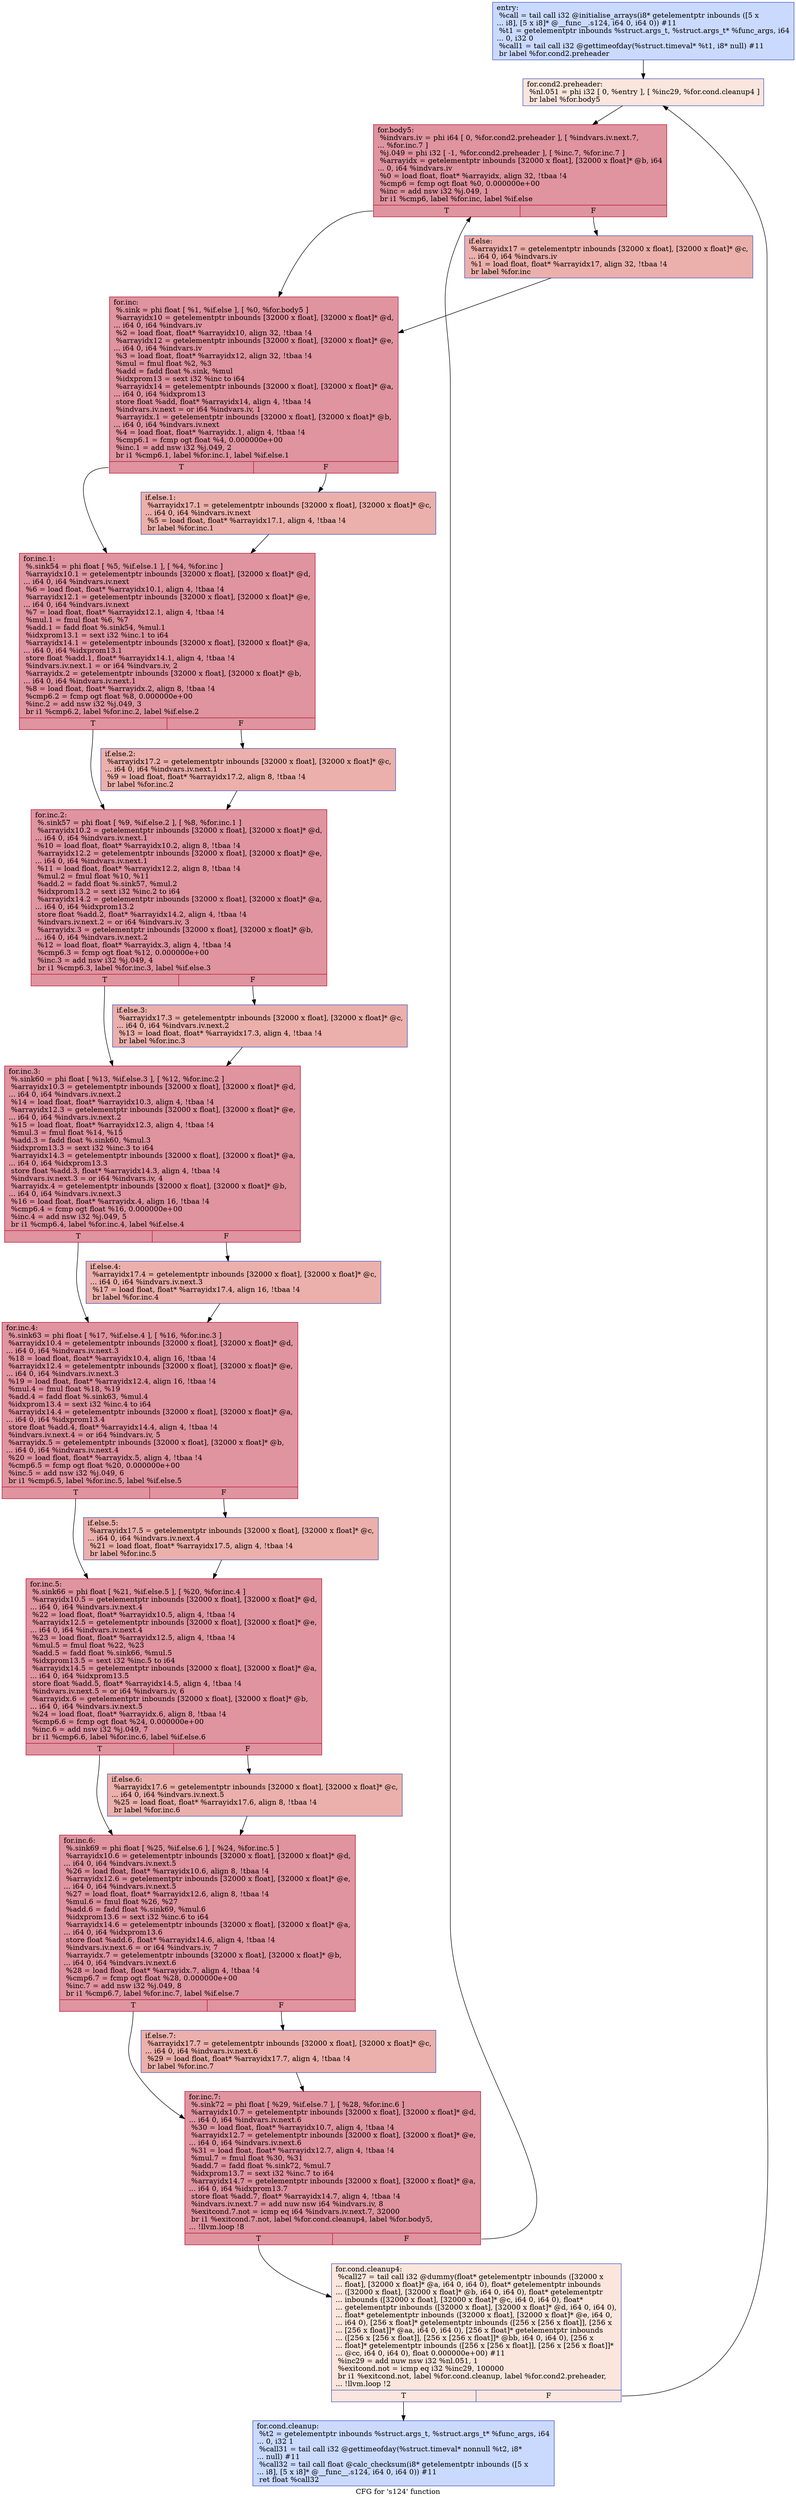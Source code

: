 digraph "CFG for 's124' function" {
	label="CFG for 's124' function";

	Node0x564c93980cc0 [shape=record,color="#3d50c3ff", style=filled, fillcolor="#88abfd70",label="{entry:\l  %call = tail call i32 @initialise_arrays(i8* getelementptr inbounds ([5 x\l... i8], [5 x i8]* @__func__.s124, i64 0, i64 0)) #11\l  %t1 = getelementptr inbounds %struct.args_t, %struct.args_t* %func_args, i64\l... 0, i32 0\l  %call1 = tail call i32 @gettimeofday(%struct.timeval* %t1, i8* null) #11\l  br label %for.cond2.preheader\l}"];
	Node0x564c93980cc0 -> Node0x564c93981160;
	Node0x564c93981160 [shape=record,color="#3d50c3ff", style=filled, fillcolor="#f3c7b170",label="{for.cond2.preheader:                              \l  %nl.051 = phi i32 [ 0, %entry ], [ %inc29, %for.cond.cleanup4 ]\l  br label %for.body5\l}"];
	Node0x564c93981160 -> Node0x564c93981390;
	Node0x564c939814b0 [shape=record,color="#3d50c3ff", style=filled, fillcolor="#88abfd70",label="{for.cond.cleanup:                                 \l  %t2 = getelementptr inbounds %struct.args_t, %struct.args_t* %func_args, i64\l... 0, i32 1\l  %call31 = tail call i32 @gettimeofday(%struct.timeval* nonnull %t2, i8*\l... null) #11\l  %call32 = tail call float @calc_checksum(i8* getelementptr inbounds ([5 x\l... i8], [5 x i8]* @__func__.s124, i64 0, i64 0)) #11\l  ret float %call32\l}"];
	Node0x564c93981280 [shape=record,color="#3d50c3ff", style=filled, fillcolor="#f3c7b170",label="{for.cond.cleanup4:                                \l  %call27 = tail call i32 @dummy(float* getelementptr inbounds ([32000 x\l... float], [32000 x float]* @a, i64 0, i64 0), float* getelementptr inbounds\l... ([32000 x float], [32000 x float]* @b, i64 0, i64 0), float* getelementptr\l... inbounds ([32000 x float], [32000 x float]* @c, i64 0, i64 0), float*\l... getelementptr inbounds ([32000 x float], [32000 x float]* @d, i64 0, i64 0),\l... float* getelementptr inbounds ([32000 x float], [32000 x float]* @e, i64 0,\l... i64 0), [256 x float]* getelementptr inbounds ([256 x [256 x float]], [256 x\l... [256 x float]]* @aa, i64 0, i64 0), [256 x float]* getelementptr inbounds\l... ([256 x [256 x float]], [256 x [256 x float]]* @bb, i64 0, i64 0), [256 x\l... float]* getelementptr inbounds ([256 x [256 x float]], [256 x [256 x float]]*\l... @cc, i64 0, i64 0), float 0.000000e+00) #11\l  %inc29 = add nuw nsw i32 %nl.051, 1\l  %exitcond.not = icmp eq i32 %inc29, 100000\l  br i1 %exitcond.not, label %for.cond.cleanup, label %for.cond2.preheader,\l... !llvm.loop !2\l|{<s0>T|<s1>F}}"];
	Node0x564c93981280:s0 -> Node0x564c939814b0;
	Node0x564c93981280:s1 -> Node0x564c93981160;
	Node0x564c93981390 [shape=record,color="#b70d28ff", style=filled, fillcolor="#b70d2870",label="{for.body5:                                        \l  %indvars.iv = phi i64 [ 0, %for.cond2.preheader ], [ %indvars.iv.next.7,\l... %for.inc.7 ]\l  %j.049 = phi i32 [ -1, %for.cond2.preheader ], [ %inc.7, %for.inc.7 ]\l  %arrayidx = getelementptr inbounds [32000 x float], [32000 x float]* @b, i64\l... 0, i64 %indvars.iv\l  %0 = load float, float* %arrayidx, align 32, !tbaa !4\l  %cmp6 = fcmp ogt float %0, 0.000000e+00\l  %inc = add nsw i32 %j.049, 1\l  br i1 %cmp6, label %for.inc, label %if.else\l|{<s0>T|<s1>F}}"];
	Node0x564c93981390:s0 -> Node0x564c939bc7a0;
	Node0x564c93981390:s1 -> Node0x564c939bc870;
	Node0x564c939bc870 [shape=record,color="#3d50c3ff", style=filled, fillcolor="#d24b4070",label="{if.else:                                          \l  %arrayidx17 = getelementptr inbounds [32000 x float], [32000 x float]* @c,\l... i64 0, i64 %indvars.iv\l  %1 = load float, float* %arrayidx17, align 32, !tbaa !4\l  br label %for.inc\l}"];
	Node0x564c939bc870 -> Node0x564c939bc7a0;
	Node0x564c939bc7a0 [shape=record,color="#b70d28ff", style=filled, fillcolor="#b70d2870",label="{for.inc:                                          \l  %.sink = phi float [ %1, %if.else ], [ %0, %for.body5 ]\l  %arrayidx10 = getelementptr inbounds [32000 x float], [32000 x float]* @d,\l... i64 0, i64 %indvars.iv\l  %2 = load float, float* %arrayidx10, align 32, !tbaa !4\l  %arrayidx12 = getelementptr inbounds [32000 x float], [32000 x float]* @e,\l... i64 0, i64 %indvars.iv\l  %3 = load float, float* %arrayidx12, align 32, !tbaa !4\l  %mul = fmul float %2, %3\l  %add = fadd float %.sink, %mul\l  %idxprom13 = sext i32 %inc to i64\l  %arrayidx14 = getelementptr inbounds [32000 x float], [32000 x float]* @a,\l... i64 0, i64 %idxprom13\l  store float %add, float* %arrayidx14, align 4, !tbaa !4\l  %indvars.iv.next = or i64 %indvars.iv, 1\l  %arrayidx.1 = getelementptr inbounds [32000 x float], [32000 x float]* @b,\l... i64 0, i64 %indvars.iv.next\l  %4 = load float, float* %arrayidx.1, align 4, !tbaa !4\l  %cmp6.1 = fcmp ogt float %4, 0.000000e+00\l  %inc.1 = add nsw i32 %j.049, 2\l  br i1 %cmp6.1, label %for.inc.1, label %if.else.1\l|{<s0>T|<s1>F}}"];
	Node0x564c939bc7a0:s0 -> Node0x564c939bd970;
	Node0x564c939bc7a0:s1 -> Node0x564c939bd9c0;
	Node0x564c939bd9c0 [shape=record,color="#3d50c3ff", style=filled, fillcolor="#d24b4070",label="{if.else.1:                                        \l  %arrayidx17.1 = getelementptr inbounds [32000 x float], [32000 x float]* @c,\l... i64 0, i64 %indvars.iv.next\l  %5 = load float, float* %arrayidx17.1, align 4, !tbaa !4\l  br label %for.inc.1\l}"];
	Node0x564c939bd9c0 -> Node0x564c939bd970;
	Node0x564c939bd970 [shape=record,color="#b70d28ff", style=filled, fillcolor="#b70d2870",label="{for.inc.1:                                        \l  %.sink54 = phi float [ %5, %if.else.1 ], [ %4, %for.inc ]\l  %arrayidx10.1 = getelementptr inbounds [32000 x float], [32000 x float]* @d,\l... i64 0, i64 %indvars.iv.next\l  %6 = load float, float* %arrayidx10.1, align 4, !tbaa !4\l  %arrayidx12.1 = getelementptr inbounds [32000 x float], [32000 x float]* @e,\l... i64 0, i64 %indvars.iv.next\l  %7 = load float, float* %arrayidx12.1, align 4, !tbaa !4\l  %mul.1 = fmul float %6, %7\l  %add.1 = fadd float %.sink54, %mul.1\l  %idxprom13.1 = sext i32 %inc.1 to i64\l  %arrayidx14.1 = getelementptr inbounds [32000 x float], [32000 x float]* @a,\l... i64 0, i64 %idxprom13.1\l  store float %add.1, float* %arrayidx14.1, align 4, !tbaa !4\l  %indvars.iv.next.1 = or i64 %indvars.iv, 2\l  %arrayidx.2 = getelementptr inbounds [32000 x float], [32000 x float]* @b,\l... i64 0, i64 %indvars.iv.next.1\l  %8 = load float, float* %arrayidx.2, align 8, !tbaa !4\l  %cmp6.2 = fcmp ogt float %8, 0.000000e+00\l  %inc.2 = add nsw i32 %j.049, 3\l  br i1 %cmp6.2, label %for.inc.2, label %if.else.2\l|{<s0>T|<s1>F}}"];
	Node0x564c939bd970:s0 -> Node0x564c939bd7c0;
	Node0x564c939bd970:s1 -> Node0x564c939bcbc0;
	Node0x564c939bcbc0 [shape=record,color="#3d50c3ff", style=filled, fillcolor="#d24b4070",label="{if.else.2:                                        \l  %arrayidx17.2 = getelementptr inbounds [32000 x float], [32000 x float]* @c,\l... i64 0, i64 %indvars.iv.next.1\l  %9 = load float, float* %arrayidx17.2, align 8, !tbaa !4\l  br label %for.inc.2\l}"];
	Node0x564c939bcbc0 -> Node0x564c939bd7c0;
	Node0x564c939bd7c0 [shape=record,color="#b70d28ff", style=filled, fillcolor="#b70d2870",label="{for.inc.2:                                        \l  %.sink57 = phi float [ %9, %if.else.2 ], [ %8, %for.inc.1 ]\l  %arrayidx10.2 = getelementptr inbounds [32000 x float], [32000 x float]* @d,\l... i64 0, i64 %indvars.iv.next.1\l  %10 = load float, float* %arrayidx10.2, align 8, !tbaa !4\l  %arrayidx12.2 = getelementptr inbounds [32000 x float], [32000 x float]* @e,\l... i64 0, i64 %indvars.iv.next.1\l  %11 = load float, float* %arrayidx12.2, align 8, !tbaa !4\l  %mul.2 = fmul float %10, %11\l  %add.2 = fadd float %.sink57, %mul.2\l  %idxprom13.2 = sext i32 %inc.2 to i64\l  %arrayidx14.2 = getelementptr inbounds [32000 x float], [32000 x float]* @a,\l... i64 0, i64 %idxprom13.2\l  store float %add.2, float* %arrayidx14.2, align 4, !tbaa !4\l  %indvars.iv.next.2 = or i64 %indvars.iv, 3\l  %arrayidx.3 = getelementptr inbounds [32000 x float], [32000 x float]* @b,\l... i64 0, i64 %indvars.iv.next.2\l  %12 = load float, float* %arrayidx.3, align 4, !tbaa !4\l  %cmp6.3 = fcmp ogt float %12, 0.000000e+00\l  %inc.3 = add nsw i32 %j.049, 4\l  br i1 %cmp6.3, label %for.inc.3, label %if.else.3\l|{<s0>T|<s1>F}}"];
	Node0x564c939bd7c0:s0 -> Node0x564c939bf940;
	Node0x564c939bd7c0:s1 -> Node0x564c939bf9c0;
	Node0x564c939bf9c0 [shape=record,color="#3d50c3ff", style=filled, fillcolor="#d24b4070",label="{if.else.3:                                        \l  %arrayidx17.3 = getelementptr inbounds [32000 x float], [32000 x float]* @c,\l... i64 0, i64 %indvars.iv.next.2\l  %13 = load float, float* %arrayidx17.3, align 4, !tbaa !4\l  br label %for.inc.3\l}"];
	Node0x564c939bf9c0 -> Node0x564c939bf940;
	Node0x564c939bf940 [shape=record,color="#b70d28ff", style=filled, fillcolor="#b70d2870",label="{for.inc.3:                                        \l  %.sink60 = phi float [ %13, %if.else.3 ], [ %12, %for.inc.2 ]\l  %arrayidx10.3 = getelementptr inbounds [32000 x float], [32000 x float]* @d,\l... i64 0, i64 %indvars.iv.next.2\l  %14 = load float, float* %arrayidx10.3, align 4, !tbaa !4\l  %arrayidx12.3 = getelementptr inbounds [32000 x float], [32000 x float]* @e,\l... i64 0, i64 %indvars.iv.next.2\l  %15 = load float, float* %arrayidx12.3, align 4, !tbaa !4\l  %mul.3 = fmul float %14, %15\l  %add.3 = fadd float %.sink60, %mul.3\l  %idxprom13.3 = sext i32 %inc.3 to i64\l  %arrayidx14.3 = getelementptr inbounds [32000 x float], [32000 x float]* @a,\l... i64 0, i64 %idxprom13.3\l  store float %add.3, float* %arrayidx14.3, align 4, !tbaa !4\l  %indvars.iv.next.3 = or i64 %indvars.iv, 4\l  %arrayidx.4 = getelementptr inbounds [32000 x float], [32000 x float]* @b,\l... i64 0, i64 %indvars.iv.next.3\l  %16 = load float, float* %arrayidx.4, align 16, !tbaa !4\l  %cmp6.4 = fcmp ogt float %16, 0.000000e+00\l  %inc.4 = add nsw i32 %j.049, 5\l  br i1 %cmp6.4, label %for.inc.4, label %if.else.4\l|{<s0>T|<s1>F}}"];
	Node0x564c939bf940:s0 -> Node0x564c939c06f0;
	Node0x564c939bf940:s1 -> Node0x564c939c0770;
	Node0x564c939c0770 [shape=record,color="#3d50c3ff", style=filled, fillcolor="#d24b4070",label="{if.else.4:                                        \l  %arrayidx17.4 = getelementptr inbounds [32000 x float], [32000 x float]* @c,\l... i64 0, i64 %indvars.iv.next.3\l  %17 = load float, float* %arrayidx17.4, align 16, !tbaa !4\l  br label %for.inc.4\l}"];
	Node0x564c939c0770 -> Node0x564c939c06f0;
	Node0x564c939c06f0 [shape=record,color="#b70d28ff", style=filled, fillcolor="#b70d2870",label="{for.inc.4:                                        \l  %.sink63 = phi float [ %17, %if.else.4 ], [ %16, %for.inc.3 ]\l  %arrayidx10.4 = getelementptr inbounds [32000 x float], [32000 x float]* @d,\l... i64 0, i64 %indvars.iv.next.3\l  %18 = load float, float* %arrayidx10.4, align 16, !tbaa !4\l  %arrayidx12.4 = getelementptr inbounds [32000 x float], [32000 x float]* @e,\l... i64 0, i64 %indvars.iv.next.3\l  %19 = load float, float* %arrayidx12.4, align 16, !tbaa !4\l  %mul.4 = fmul float %18, %19\l  %add.4 = fadd float %.sink63, %mul.4\l  %idxprom13.4 = sext i32 %inc.4 to i64\l  %arrayidx14.4 = getelementptr inbounds [32000 x float], [32000 x float]* @a,\l... i64 0, i64 %idxprom13.4\l  store float %add.4, float* %arrayidx14.4, align 4, !tbaa !4\l  %indvars.iv.next.4 = or i64 %indvars.iv, 5\l  %arrayidx.5 = getelementptr inbounds [32000 x float], [32000 x float]* @b,\l... i64 0, i64 %indvars.iv.next.4\l  %20 = load float, float* %arrayidx.5, align 4, !tbaa !4\l  %cmp6.5 = fcmp ogt float %20, 0.000000e+00\l  %inc.5 = add nsw i32 %j.049, 6\l  br i1 %cmp6.5, label %for.inc.5, label %if.else.5\l|{<s0>T|<s1>F}}"];
	Node0x564c939c06f0:s0 -> Node0x564c939c1530;
	Node0x564c939c06f0:s1 -> Node0x564c939c15b0;
	Node0x564c939c15b0 [shape=record,color="#3d50c3ff", style=filled, fillcolor="#d24b4070",label="{if.else.5:                                        \l  %arrayidx17.5 = getelementptr inbounds [32000 x float], [32000 x float]* @c,\l... i64 0, i64 %indvars.iv.next.4\l  %21 = load float, float* %arrayidx17.5, align 4, !tbaa !4\l  br label %for.inc.5\l}"];
	Node0x564c939c15b0 -> Node0x564c939c1530;
	Node0x564c939c1530 [shape=record,color="#b70d28ff", style=filled, fillcolor="#b70d2870",label="{for.inc.5:                                        \l  %.sink66 = phi float [ %21, %if.else.5 ], [ %20, %for.inc.4 ]\l  %arrayidx10.5 = getelementptr inbounds [32000 x float], [32000 x float]* @d,\l... i64 0, i64 %indvars.iv.next.4\l  %22 = load float, float* %arrayidx10.5, align 4, !tbaa !4\l  %arrayidx12.5 = getelementptr inbounds [32000 x float], [32000 x float]* @e,\l... i64 0, i64 %indvars.iv.next.4\l  %23 = load float, float* %arrayidx12.5, align 4, !tbaa !4\l  %mul.5 = fmul float %22, %23\l  %add.5 = fadd float %.sink66, %mul.5\l  %idxprom13.5 = sext i32 %inc.5 to i64\l  %arrayidx14.5 = getelementptr inbounds [32000 x float], [32000 x float]* @a,\l... i64 0, i64 %idxprom13.5\l  store float %add.5, float* %arrayidx14.5, align 4, !tbaa !4\l  %indvars.iv.next.5 = or i64 %indvars.iv, 6\l  %arrayidx.6 = getelementptr inbounds [32000 x float], [32000 x float]* @b,\l... i64 0, i64 %indvars.iv.next.5\l  %24 = load float, float* %arrayidx.6, align 8, !tbaa !4\l  %cmp6.6 = fcmp ogt float %24, 0.000000e+00\l  %inc.6 = add nsw i32 %j.049, 7\l  br i1 %cmp6.6, label %for.inc.6, label %if.else.6\l|{<s0>T|<s1>F}}"];
	Node0x564c939c1530:s0 -> Node0x564c939c2980;
	Node0x564c939c1530:s1 -> Node0x564c939c29d0;
	Node0x564c939c29d0 [shape=record,color="#3d50c3ff", style=filled, fillcolor="#d24b4070",label="{if.else.6:                                        \l  %arrayidx17.6 = getelementptr inbounds [32000 x float], [32000 x float]* @c,\l... i64 0, i64 %indvars.iv.next.5\l  %25 = load float, float* %arrayidx17.6, align 8, !tbaa !4\l  br label %for.inc.6\l}"];
	Node0x564c939c29d0 -> Node0x564c939c2980;
	Node0x564c939c2980 [shape=record,color="#b70d28ff", style=filled, fillcolor="#b70d2870",label="{for.inc.6:                                        \l  %.sink69 = phi float [ %25, %if.else.6 ], [ %24, %for.inc.5 ]\l  %arrayidx10.6 = getelementptr inbounds [32000 x float], [32000 x float]* @d,\l... i64 0, i64 %indvars.iv.next.5\l  %26 = load float, float* %arrayidx10.6, align 8, !tbaa !4\l  %arrayidx12.6 = getelementptr inbounds [32000 x float], [32000 x float]* @e,\l... i64 0, i64 %indvars.iv.next.5\l  %27 = load float, float* %arrayidx12.6, align 8, !tbaa !4\l  %mul.6 = fmul float %26, %27\l  %add.6 = fadd float %.sink69, %mul.6\l  %idxprom13.6 = sext i32 %inc.6 to i64\l  %arrayidx14.6 = getelementptr inbounds [32000 x float], [32000 x float]* @a,\l... i64 0, i64 %idxprom13.6\l  store float %add.6, float* %arrayidx14.6, align 4, !tbaa !4\l  %indvars.iv.next.6 = or i64 %indvars.iv, 7\l  %arrayidx.7 = getelementptr inbounds [32000 x float], [32000 x float]* @b,\l... i64 0, i64 %indvars.iv.next.6\l  %28 = load float, float* %arrayidx.7, align 4, !tbaa !4\l  %cmp6.7 = fcmp ogt float %28, 0.000000e+00\l  %inc.7 = add nsw i32 %j.049, 8\l  br i1 %cmp6.7, label %for.inc.7, label %if.else.7\l|{<s0>T|<s1>F}}"];
	Node0x564c939c2980:s0 -> Node0x564c939bc2d0;
	Node0x564c939c2980:s1 -> Node0x564c939c3770;
	Node0x564c939c3770 [shape=record,color="#3d50c3ff", style=filled, fillcolor="#d24b4070",label="{if.else.7:                                        \l  %arrayidx17.7 = getelementptr inbounds [32000 x float], [32000 x float]* @c,\l... i64 0, i64 %indvars.iv.next.6\l  %29 = load float, float* %arrayidx17.7, align 4, !tbaa !4\l  br label %for.inc.7\l}"];
	Node0x564c939c3770 -> Node0x564c939bc2d0;
	Node0x564c939bc2d0 [shape=record,color="#b70d28ff", style=filled, fillcolor="#b70d2870",label="{for.inc.7:                                        \l  %.sink72 = phi float [ %29, %if.else.7 ], [ %28, %for.inc.6 ]\l  %arrayidx10.7 = getelementptr inbounds [32000 x float], [32000 x float]* @d,\l... i64 0, i64 %indvars.iv.next.6\l  %30 = load float, float* %arrayidx10.7, align 4, !tbaa !4\l  %arrayidx12.7 = getelementptr inbounds [32000 x float], [32000 x float]* @e,\l... i64 0, i64 %indvars.iv.next.6\l  %31 = load float, float* %arrayidx12.7, align 4, !tbaa !4\l  %mul.7 = fmul float %30, %31\l  %add.7 = fadd float %.sink72, %mul.7\l  %idxprom13.7 = sext i32 %inc.7 to i64\l  %arrayidx14.7 = getelementptr inbounds [32000 x float], [32000 x float]* @a,\l... i64 0, i64 %idxprom13.7\l  store float %add.7, float* %arrayidx14.7, align 4, !tbaa !4\l  %indvars.iv.next.7 = add nuw nsw i64 %indvars.iv, 8\l  %exitcond.7.not = icmp eq i64 %indvars.iv.next.7, 32000\l  br i1 %exitcond.7.not, label %for.cond.cleanup4, label %for.body5,\l... !llvm.loop !8\l|{<s0>T|<s1>F}}"];
	Node0x564c939bc2d0:s0 -> Node0x564c93981280;
	Node0x564c939bc2d0:s1 -> Node0x564c93981390;
}
